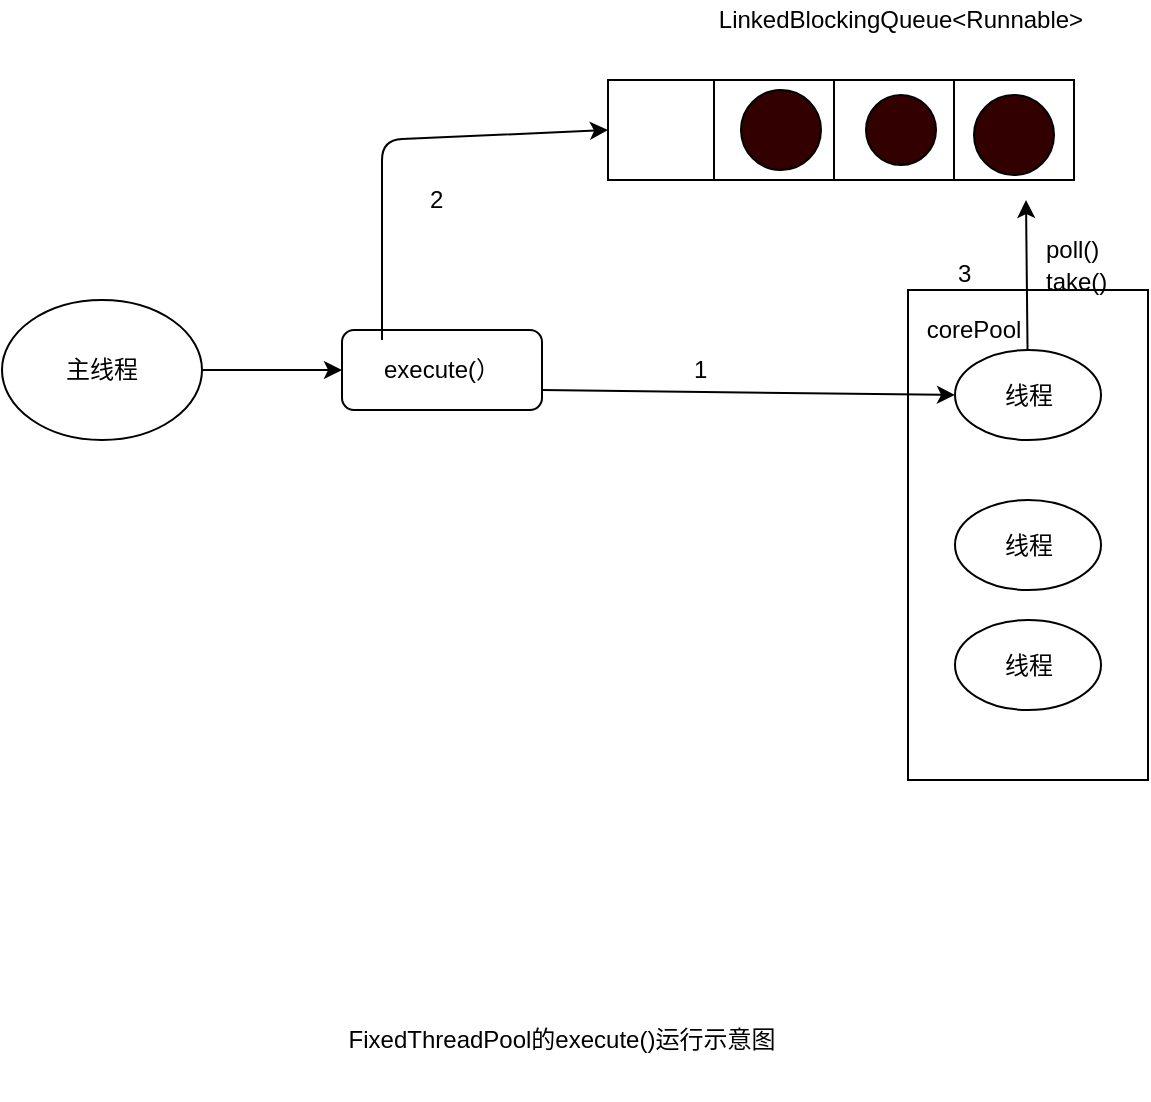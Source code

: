 <mxfile version="11.1.4" type="device"><diagram id="Whyaf9qLzrtRCHarwGa8" name="Page-1"><mxGraphModel dx="1024" dy="607" grid="1" gridSize="10" guides="1" tooltips="1" connect="1" arrows="1" fold="1" page="1" pageScale="1" pageWidth="827" pageHeight="1169" math="0" shadow="0"><root><mxCell id="0"/><mxCell id="1" parent="0"/><mxCell id="xj-C0pMXQ_MGHXdOz1eC-16" value="" style="edgeStyle=orthogonalEdgeStyle;rounded=0;orthogonalLoop=1;jettySize=auto;html=1;" edge="1" parent="1" source="xj-C0pMXQ_MGHXdOz1eC-1" target="xj-C0pMXQ_MGHXdOz1eC-2"><mxGeometry relative="1" as="geometry"/></mxCell><mxCell id="xj-C0pMXQ_MGHXdOz1eC-1" value="主线程" style="ellipse;whiteSpace=wrap;html=1;" vertex="1" parent="1"><mxGeometry x="110" y="300" width="100" height="70" as="geometry"/></mxCell><mxCell id="xj-C0pMXQ_MGHXdOz1eC-2" value="execute(）" style="rounded=1;whiteSpace=wrap;html=1;" vertex="1" parent="1"><mxGeometry x="280" y="315" width="100" height="40" as="geometry"/></mxCell><mxCell id="xj-C0pMXQ_MGHXdOz1eC-3" value="" style="rounded=0;whiteSpace=wrap;html=1;" vertex="1" parent="1"><mxGeometry x="563" y="295" width="120" height="245" as="geometry"/></mxCell><mxCell id="xj-C0pMXQ_MGHXdOz1eC-4" value="" style="rounded=0;whiteSpace=wrap;html=1;" vertex="1" parent="1"><mxGeometry x="413" y="190" width="60" height="50" as="geometry"/></mxCell><mxCell id="xj-C0pMXQ_MGHXdOz1eC-6" value="" style="rounded=0;whiteSpace=wrap;html=1;" vertex="1" parent="1"><mxGeometry x="466" y="190" width="60" height="50" as="geometry"/></mxCell><mxCell id="xj-C0pMXQ_MGHXdOz1eC-7" value="" style="rounded=0;whiteSpace=wrap;html=1;" vertex="1" parent="1"><mxGeometry x="526" y="190" width="60" height="50" as="geometry"/></mxCell><mxCell id="xj-C0pMXQ_MGHXdOz1eC-8" value="" style="rounded=0;whiteSpace=wrap;html=1;" vertex="1" parent="1"><mxGeometry x="586" y="190" width="60" height="50" as="geometry"/></mxCell><mxCell id="xj-C0pMXQ_MGHXdOz1eC-9" value="LinkedBlockingQueue&amp;lt;Runnable&amp;gt;" style="text;html=1;strokeColor=none;fillColor=none;align=center;verticalAlign=middle;whiteSpace=wrap;rounded=0;" vertex="1" parent="1"><mxGeometry x="446" y="150" width="227" height="20" as="geometry"/></mxCell><mxCell id="xj-C0pMXQ_MGHXdOz1eC-13" value="" style="ellipse;whiteSpace=wrap;html=1;aspect=fixed;fillColor=#330000;" vertex="1" parent="1"><mxGeometry x="479.5" y="195" width="40" height="40" as="geometry"/></mxCell><mxCell id="xj-C0pMXQ_MGHXdOz1eC-14" value="" style="ellipse;whiteSpace=wrap;html=1;aspect=fixed;fillColor=#330000;" vertex="1" parent="1"><mxGeometry x="542" y="197.5" width="35" height="35" as="geometry"/></mxCell><mxCell id="xj-C0pMXQ_MGHXdOz1eC-15" value="" style="ellipse;whiteSpace=wrap;html=1;aspect=fixed;fillColor=#330000;" vertex="1" parent="1"><mxGeometry x="596" y="197.5" width="40" height="40" as="geometry"/></mxCell><mxCell id="xj-C0pMXQ_MGHXdOz1eC-19" value="线程" style="ellipse;whiteSpace=wrap;html=1;" vertex="1" parent="1"><mxGeometry x="586.5" y="325" width="73" height="45" as="geometry"/></mxCell><mxCell id="xj-C0pMXQ_MGHXdOz1eC-20" value="线程" style="ellipse;whiteSpace=wrap;html=1;" vertex="1" parent="1"><mxGeometry x="586.5" y="400" width="73" height="45" as="geometry"/></mxCell><mxCell id="xj-C0pMXQ_MGHXdOz1eC-21" value="线程" style="ellipse;whiteSpace=wrap;html=1;" vertex="1" parent="1"><mxGeometry x="586.5" y="460" width="73" height="45" as="geometry"/></mxCell><mxCell id="xj-C0pMXQ_MGHXdOz1eC-22" value="" style="endArrow=classic;html=1;entryX=0;entryY=0.5;entryDx=0;entryDy=0;exitX=1;exitY=0.75;exitDx=0;exitDy=0;" edge="1" parent="1" source="xj-C0pMXQ_MGHXdOz1eC-2" target="xj-C0pMXQ_MGHXdOz1eC-19"><mxGeometry width="50" height="50" relative="1" as="geometry"><mxPoint x="380" y="360" as="sourcePoint"/><mxPoint x="430" y="310" as="targetPoint"/></mxGeometry></mxCell><mxCell id="xj-C0pMXQ_MGHXdOz1eC-23" value="" style="endArrow=classic;html=1;" edge="1" parent="1" source="xj-C0pMXQ_MGHXdOz1eC-19"><mxGeometry width="50" height="50" relative="1" as="geometry"><mxPoint x="590" y="320" as="sourcePoint"/><mxPoint x="622" y="250" as="targetPoint"/></mxGeometry></mxCell><mxCell id="xj-C0pMXQ_MGHXdOz1eC-24" value="" style="endArrow=classic;html=1;entryX=0;entryY=0.5;entryDx=0;entryDy=0;" edge="1" parent="1" target="xj-C0pMXQ_MGHXdOz1eC-4"><mxGeometry width="50" height="50" relative="1" as="geometry"><mxPoint x="300" y="320" as="sourcePoint"/><mxPoint x="380" y="210" as="targetPoint"/><Array as="points"><mxPoint x="300" y="220"/></Array></mxGeometry></mxCell><mxCell id="xj-C0pMXQ_MGHXdOz1eC-25" value="1" style="text;html=1;resizable=0;points=[];autosize=1;align=left;verticalAlign=top;spacingTop=-4;" vertex="1" parent="1"><mxGeometry x="454" y="325" width="20" height="20" as="geometry"/></mxCell><mxCell id="xj-C0pMXQ_MGHXdOz1eC-26" value="2" style="text;html=1;resizable=0;points=[];autosize=1;align=left;verticalAlign=top;spacingTop=-4;" vertex="1" parent="1"><mxGeometry x="322" y="240" width="20" height="20" as="geometry"/></mxCell><mxCell id="xj-C0pMXQ_MGHXdOz1eC-27" value="3" style="text;html=1;resizable=0;points=[];autosize=1;align=left;verticalAlign=top;spacingTop=-4;" vertex="1" parent="1"><mxGeometry x="586" y="277" width="20" height="20" as="geometry"/></mxCell><mxCell id="xj-C0pMXQ_MGHXdOz1eC-28" value="take()" style="text;html=1;resizable=0;points=[];autosize=1;align=left;verticalAlign=top;spacingTop=-4;" vertex="1" parent="1"><mxGeometry x="630" y="281" width="50" height="20" as="geometry"/></mxCell><mxCell id="xj-C0pMXQ_MGHXdOz1eC-29" value="poll()" style="text;html=1;resizable=0;points=[];autosize=1;align=left;verticalAlign=top;spacingTop=-4;" vertex="1" parent="1"><mxGeometry x="630" y="265" width="40" height="20" as="geometry"/></mxCell><mxCell id="xj-C0pMXQ_MGHXdOz1eC-30" value="corePool" style="text;html=1;strokeColor=none;fillColor=none;align=center;verticalAlign=middle;whiteSpace=wrap;rounded=0;" vertex="1" parent="1"><mxGeometry x="576" y="305" width="40" height="20" as="geometry"/></mxCell><mxCell id="xj-C0pMXQ_MGHXdOz1eC-31" value="FixedThreadPool的execute()运行示意图" style="text;html=1;strokeColor=none;fillColor=none;align=center;verticalAlign=middle;whiteSpace=wrap;rounded=0;" vertex="1" parent="1"><mxGeometry x="270" y="640" width="240" height="60" as="geometry"/></mxCell></root></mxGraphModel></diagram><diagram id="FXYq__4RsxmliL2N0mWx" name="Page-2"><mxGraphModel dx="1024" dy="607" grid="1" gridSize="10" guides="1" tooltips="1" connect="1" arrows="1" fold="1" page="1" pageScale="1" pageWidth="827" pageHeight="1169" math="0" shadow="0"><root><mxCell id="HkvYbY3ziBs-u46voS3b-0"/><mxCell id="HkvYbY3ziBs-u46voS3b-1" parent="HkvYbY3ziBs-u46voS3b-0"/><mxCell id="HkvYbY3ziBs-u46voS3b-2" value="" style="edgeStyle=orthogonalEdgeStyle;rounded=0;orthogonalLoop=1;jettySize=auto;html=1;" edge="1" parent="HkvYbY3ziBs-u46voS3b-1" source="HkvYbY3ziBs-u46voS3b-3" target="HkvYbY3ziBs-u46voS3b-4"><mxGeometry relative="1" as="geometry"/></mxCell><mxCell id="HkvYbY3ziBs-u46voS3b-3" value="主线程" style="ellipse;whiteSpace=wrap;html=1;" vertex="1" parent="HkvYbY3ziBs-u46voS3b-1"><mxGeometry x="110" y="300" width="100" height="70" as="geometry"/></mxCell><mxCell id="HkvYbY3ziBs-u46voS3b-4" value="execute(）" style="rounded=1;whiteSpace=wrap;html=1;" vertex="1" parent="HkvYbY3ziBs-u46voS3b-1"><mxGeometry x="280" y="315" width="100" height="40" as="geometry"/></mxCell><mxCell id="HkvYbY3ziBs-u46voS3b-5" value="" style="rounded=0;whiteSpace=wrap;html=1;" vertex="1" parent="HkvYbY3ziBs-u46voS3b-1"><mxGeometry x="563" y="295" width="120" height="135" as="geometry"/></mxCell><mxCell id="HkvYbY3ziBs-u46voS3b-6" value="" style="rounded=0;whiteSpace=wrap;html=1;" vertex="1" parent="HkvYbY3ziBs-u46voS3b-1"><mxGeometry x="413" y="190" width="60" height="50" as="geometry"/></mxCell><mxCell id="HkvYbY3ziBs-u46voS3b-7" value="" style="rounded=0;whiteSpace=wrap;html=1;" vertex="1" parent="HkvYbY3ziBs-u46voS3b-1"><mxGeometry x="466" y="190" width="60" height="50" as="geometry"/></mxCell><mxCell id="HkvYbY3ziBs-u46voS3b-8" value="" style="rounded=0;whiteSpace=wrap;html=1;" vertex="1" parent="HkvYbY3ziBs-u46voS3b-1"><mxGeometry x="526" y="190" width="60" height="50" as="geometry"/></mxCell><mxCell id="HkvYbY3ziBs-u46voS3b-9" value="" style="rounded=0;whiteSpace=wrap;html=1;" vertex="1" parent="HkvYbY3ziBs-u46voS3b-1"><mxGeometry x="586" y="190" width="60" height="50" as="geometry"/></mxCell><mxCell id="HkvYbY3ziBs-u46voS3b-10" value="LinkedBlockingQueue&amp;lt;Runnable&amp;gt;" style="text;html=1;strokeColor=none;fillColor=none;align=center;verticalAlign=middle;whiteSpace=wrap;rounded=0;" vertex="1" parent="HkvYbY3ziBs-u46voS3b-1"><mxGeometry x="446" y="150" width="227" height="20" as="geometry"/></mxCell><mxCell id="HkvYbY3ziBs-u46voS3b-11" value="" style="ellipse;whiteSpace=wrap;html=1;aspect=fixed;fillColor=#330000;" vertex="1" parent="HkvYbY3ziBs-u46voS3b-1"><mxGeometry x="479.5" y="195" width="40" height="40" as="geometry"/></mxCell><mxCell id="HkvYbY3ziBs-u46voS3b-12" value="" style="ellipse;whiteSpace=wrap;html=1;aspect=fixed;fillColor=#330000;" vertex="1" parent="HkvYbY3ziBs-u46voS3b-1"><mxGeometry x="542" y="197.5" width="35" height="35" as="geometry"/></mxCell><mxCell id="HkvYbY3ziBs-u46voS3b-13" value="" style="ellipse;whiteSpace=wrap;html=1;aspect=fixed;fillColor=#330000;" vertex="1" parent="HkvYbY3ziBs-u46voS3b-1"><mxGeometry x="596" y="197.5" width="40" height="40" as="geometry"/></mxCell><mxCell id="HkvYbY3ziBs-u46voS3b-14" value="线程" style="ellipse;whiteSpace=wrap;html=1;" vertex="1" parent="HkvYbY3ziBs-u46voS3b-1"><mxGeometry x="586.5" y="325" width="73" height="45" as="geometry"/></mxCell><mxCell id="HkvYbY3ziBs-u46voS3b-17" value="" style="endArrow=classic;html=1;entryX=0;entryY=0.5;entryDx=0;entryDy=0;exitX=1;exitY=0.75;exitDx=0;exitDy=0;" edge="1" parent="HkvYbY3ziBs-u46voS3b-1" source="HkvYbY3ziBs-u46voS3b-4" target="HkvYbY3ziBs-u46voS3b-14"><mxGeometry width="50" height="50" relative="1" as="geometry"><mxPoint x="380" y="360" as="sourcePoint"/><mxPoint x="430" y="310" as="targetPoint"/></mxGeometry></mxCell><mxCell id="HkvYbY3ziBs-u46voS3b-18" value="" style="endArrow=classic;html=1;" edge="1" parent="HkvYbY3ziBs-u46voS3b-1" source="HkvYbY3ziBs-u46voS3b-14"><mxGeometry width="50" height="50" relative="1" as="geometry"><mxPoint x="590" y="320" as="sourcePoint"/><mxPoint x="622" y="250" as="targetPoint"/></mxGeometry></mxCell><mxCell id="HkvYbY3ziBs-u46voS3b-19" value="" style="endArrow=classic;html=1;entryX=0;entryY=0.5;entryDx=0;entryDy=0;" edge="1" parent="HkvYbY3ziBs-u46voS3b-1" target="HkvYbY3ziBs-u46voS3b-6"><mxGeometry width="50" height="50" relative="1" as="geometry"><mxPoint x="300" y="320" as="sourcePoint"/><mxPoint x="380" y="210" as="targetPoint"/><Array as="points"><mxPoint x="300" y="220"/></Array></mxGeometry></mxCell><mxCell id="HkvYbY3ziBs-u46voS3b-20" value="1" style="text;html=1;resizable=0;points=[];autosize=1;align=left;verticalAlign=top;spacingTop=-4;" vertex="1" parent="HkvYbY3ziBs-u46voS3b-1"><mxGeometry x="454" y="325" width="20" height="20" as="geometry"/></mxCell><mxCell id="HkvYbY3ziBs-u46voS3b-21" value="2" style="text;html=1;resizable=0;points=[];autosize=1;align=left;verticalAlign=top;spacingTop=-4;" vertex="1" parent="HkvYbY3ziBs-u46voS3b-1"><mxGeometry x="322" y="240" width="20" height="20" as="geometry"/></mxCell><mxCell id="HkvYbY3ziBs-u46voS3b-22" value="3" style="text;html=1;resizable=0;points=[];autosize=1;align=left;verticalAlign=top;spacingTop=-4;" vertex="1" parent="HkvYbY3ziBs-u46voS3b-1"><mxGeometry x="586" y="277" width="20" height="20" as="geometry"/></mxCell><mxCell id="HkvYbY3ziBs-u46voS3b-23" value="take()" style="text;html=1;resizable=0;points=[];autosize=1;align=left;verticalAlign=top;spacingTop=-4;" vertex="1" parent="HkvYbY3ziBs-u46voS3b-1"><mxGeometry x="630" y="281" width="50" height="20" as="geometry"/></mxCell><mxCell id="HkvYbY3ziBs-u46voS3b-24" value="poll()" style="text;html=1;resizable=0;points=[];autosize=1;align=left;verticalAlign=top;spacingTop=-4;" vertex="1" parent="HkvYbY3ziBs-u46voS3b-1"><mxGeometry x="630" y="265" width="40" height="20" as="geometry"/></mxCell><mxCell id="HkvYbY3ziBs-u46voS3b-25" value="corePool" style="text;html=1;strokeColor=none;fillColor=none;align=center;verticalAlign=middle;whiteSpace=wrap;rounded=0;" vertex="1" parent="HkvYbY3ziBs-u46voS3b-1"><mxGeometry x="576" y="305" width="40" height="20" as="geometry"/></mxCell><mxCell id="HkvYbY3ziBs-u46voS3b-26" value="SingleThreadPool的execute()运行示意图" style="text;html=1;strokeColor=none;fillColor=none;align=center;verticalAlign=middle;whiteSpace=wrap;rounded=0;" vertex="1" parent="HkvYbY3ziBs-u46voS3b-1"><mxGeometry x="260" y="520" width="240" height="60" as="geometry"/></mxCell></root></mxGraphModel></diagram><diagram id="qsPrmDrw2MHmjCGQ31XN" name="Page-3"><mxGraphModel dx="1024" dy="607" grid="1" gridSize="10" guides="1" tooltips="1" connect="1" arrows="1" fold="1" page="1" pageScale="1" pageWidth="827" pageHeight="1169" math="0" shadow="0"><root><mxCell id="H_oo38RfRxsr9B9Sy09Z-0"/><mxCell id="H_oo38RfRxsr9B9Sy09Z-1" parent="H_oo38RfRxsr9B9Sy09Z-0"/><mxCell id="H_oo38RfRxsr9B9Sy09Z-2" value="" style="edgeStyle=orthogonalEdgeStyle;rounded=0;orthogonalLoop=1;jettySize=auto;html=1;" edge="1" parent="H_oo38RfRxsr9B9Sy09Z-1" source="H_oo38RfRxsr9B9Sy09Z-3" target="H_oo38RfRxsr9B9Sy09Z-4"><mxGeometry relative="1" as="geometry"/></mxCell><mxCell id="H_oo38RfRxsr9B9Sy09Z-3" value="主线程" style="ellipse;whiteSpace=wrap;html=1;" vertex="1" parent="H_oo38RfRxsr9B9Sy09Z-1"><mxGeometry x="18" y="297.5" width="100" height="70" as="geometry"/></mxCell><mxCell id="H_oo38RfRxsr9B9Sy09Z-4" value="execute(）" style="rounded=1;whiteSpace=wrap;html=1;" vertex="1" parent="H_oo38RfRxsr9B9Sy09Z-1"><mxGeometry x="188" y="312.5" width="100" height="40" as="geometry"/></mxCell><mxCell id="H_oo38RfRxsr9B9Sy09Z-5" value="" style="rounded=0;whiteSpace=wrap;html=1;" vertex="1" parent="H_oo38RfRxsr9B9Sy09Z-1"><mxGeometry x="471" y="292.5" width="120" height="245" as="geometry"/></mxCell><mxCell id="H_oo38RfRxsr9B9Sy09Z-6" value="" style="rounded=0;whiteSpace=wrap;html=1;" vertex="1" parent="H_oo38RfRxsr9B9Sy09Z-1"><mxGeometry x="321" y="187.5" width="60" height="50" as="geometry"/></mxCell><mxCell id="H_oo38RfRxsr9B9Sy09Z-7" value="" style="rounded=0;whiteSpace=wrap;html=1;" vertex="1" parent="H_oo38RfRxsr9B9Sy09Z-1"><mxGeometry x="374" y="187.5" width="60" height="50" as="geometry"/></mxCell><mxCell id="H_oo38RfRxsr9B9Sy09Z-8" value="" style="rounded=0;whiteSpace=wrap;html=1;" vertex="1" parent="H_oo38RfRxsr9B9Sy09Z-1"><mxGeometry x="434" y="187.5" width="60" height="50" as="geometry"/></mxCell><mxCell id="H_oo38RfRxsr9B9Sy09Z-9" value="" style="rounded=0;whiteSpace=wrap;html=1;" vertex="1" parent="H_oo38RfRxsr9B9Sy09Z-1"><mxGeometry x="494" y="187.5" width="60" height="50" as="geometry"/></mxCell><mxCell id="H_oo38RfRxsr9B9Sy09Z-10" value="SyrchronousQueue&amp;lt;Runnable&amp;gt;" style="text;html=1;strokeColor=none;fillColor=none;align=center;verticalAlign=middle;whiteSpace=wrap;rounded=0;" vertex="1" parent="H_oo38RfRxsr9B9Sy09Z-1"><mxGeometry x="354" y="147.5" width="227" height="20" as="geometry"/></mxCell><mxCell id="H_oo38RfRxsr9B9Sy09Z-11" value="" style="ellipse;whiteSpace=wrap;html=1;aspect=fixed;fillColor=#330000;" vertex="1" parent="H_oo38RfRxsr9B9Sy09Z-1"><mxGeometry x="387.5" y="192.5" width="40" height="40" as="geometry"/></mxCell><mxCell id="H_oo38RfRxsr9B9Sy09Z-12" value="" style="ellipse;whiteSpace=wrap;html=1;aspect=fixed;fillColor=#330000;" vertex="1" parent="H_oo38RfRxsr9B9Sy09Z-1"><mxGeometry x="450" y="195" width="35" height="35" as="geometry"/></mxCell><mxCell id="H_oo38RfRxsr9B9Sy09Z-13" value="" style="ellipse;whiteSpace=wrap;html=1;aspect=fixed;fillColor=#330000;" vertex="1" parent="H_oo38RfRxsr9B9Sy09Z-1"><mxGeometry x="504" y="195" width="40" height="40" as="geometry"/></mxCell><mxCell id="H_oo38RfRxsr9B9Sy09Z-14" value="线程" style="ellipse;whiteSpace=wrap;html=1;" vertex="1" parent="H_oo38RfRxsr9B9Sy09Z-1"><mxGeometry x="494.5" y="322.5" width="73" height="45" as="geometry"/></mxCell><mxCell id="H_oo38RfRxsr9B9Sy09Z-15" value="线程" style="ellipse;whiteSpace=wrap;html=1;" vertex="1" parent="H_oo38RfRxsr9B9Sy09Z-1"><mxGeometry x="494.5" y="397.5" width="73" height="45" as="geometry"/></mxCell><mxCell id="H_oo38RfRxsr9B9Sy09Z-16" value="线程" style="ellipse;whiteSpace=wrap;html=1;" vertex="1" parent="H_oo38RfRxsr9B9Sy09Z-1"><mxGeometry x="494.5" y="457.5" width="73" height="45" as="geometry"/></mxCell><mxCell id="H_oo38RfRxsr9B9Sy09Z-17" value="" style="endArrow=classic;html=1;entryX=0;entryY=0.5;entryDx=0;entryDy=0;exitX=1;exitY=0.75;exitDx=0;exitDy=0;" edge="1" parent="H_oo38RfRxsr9B9Sy09Z-1" source="H_oo38RfRxsr9B9Sy09Z-4" target="H_oo38RfRxsr9B9Sy09Z-14"><mxGeometry width="50" height="50" relative="1" as="geometry"><mxPoint x="288" y="357.5" as="sourcePoint"/><mxPoint x="338" y="307.5" as="targetPoint"/></mxGeometry></mxCell><mxCell id="H_oo38RfRxsr9B9Sy09Z-18" value="" style="endArrow=classic;html=1;" edge="1" parent="H_oo38RfRxsr9B9Sy09Z-1" source="H_oo38RfRxsr9B9Sy09Z-14"><mxGeometry width="50" height="50" relative="1" as="geometry"><mxPoint x="498" y="317.5" as="sourcePoint"/><mxPoint x="530" y="247.5" as="targetPoint"/></mxGeometry></mxCell><mxCell id="H_oo38RfRxsr9B9Sy09Z-19" value="" style="endArrow=classic;html=1;entryX=0;entryY=0.5;entryDx=0;entryDy=0;" edge="1" parent="H_oo38RfRxsr9B9Sy09Z-1" target="H_oo38RfRxsr9B9Sy09Z-6"><mxGeometry width="50" height="50" relative="1" as="geometry"><mxPoint x="208" y="317.5" as="sourcePoint"/><mxPoint x="288" y="207.5" as="targetPoint"/><Array as="points"><mxPoint x="208" y="217.5"/></Array></mxGeometry></mxCell><mxCell id="H_oo38RfRxsr9B9Sy09Z-21" value="1" style="text;html=1;resizable=0;points=[];autosize=1;align=left;verticalAlign=top;spacingTop=-4;" vertex="1" parent="H_oo38RfRxsr9B9Sy09Z-1"><mxGeometry x="230" y="237.5" width="20" height="20" as="geometry"/></mxCell><mxCell id="H_oo38RfRxsr9B9Sy09Z-22" value="3" style="text;html=1;resizable=0;points=[];autosize=1;align=left;verticalAlign=top;spacingTop=-4;" vertex="1" parent="H_oo38RfRxsr9B9Sy09Z-1"><mxGeometry x="494" y="274.5" width="20" height="20" as="geometry"/></mxCell><mxCell id="H_oo38RfRxsr9B9Sy09Z-24" value="poll( keepAliveTIme,TImeUint.NANOSECONDS)" style="text;html=1;resizable=0;points=[];autosize=1;align=left;verticalAlign=top;spacingTop=-4;" vertex="1" parent="H_oo38RfRxsr9B9Sy09Z-1"><mxGeometry x="538" y="262.5" width="270" height="20" as="geometry"/></mxCell><mxCell id="H_oo38RfRxsr9B9Sy09Z-25" value="maximunPool" style="text;html=1;strokeColor=none;fillColor=none;align=center;verticalAlign=middle;whiteSpace=wrap;rounded=0;" vertex="1" parent="H_oo38RfRxsr9B9Sy09Z-1"><mxGeometry x="491" y="517.5" width="40" height="20" as="geometry"/></mxCell><mxCell id="H_oo38RfRxsr9B9Sy09Z-26" value="CachedThreadPool的execute()运行示意图" style="text;html=1;strokeColor=none;fillColor=none;align=center;verticalAlign=middle;whiteSpace=wrap;rounded=0;" vertex="1" parent="H_oo38RfRxsr9B9Sy09Z-1"><mxGeometry x="178" y="637.5" width="240" height="60" as="geometry"/></mxCell><mxCell id="H_oo38RfRxsr9B9Sy09Z-27" value="2" style="text;html=1;resizable=0;points=[];autosize=1;align=left;verticalAlign=top;spacingTop=-4;" vertex="1" parent="H_oo38RfRxsr9B9Sy09Z-1"><mxGeometry x="366" y="332.5" width="20" height="20" as="geometry"/></mxCell><mxCell id="H_oo38RfRxsr9B9Sy09Z-28" value="offer(Runnable task)" style="text;html=1;strokeColor=none;fillColor=none;align=center;verticalAlign=middle;whiteSpace=wrap;rounded=0;" vertex="1" parent="H_oo38RfRxsr9B9Sy09Z-1"><mxGeometry x="230" y="262.5" width="40" height="20" as="geometry"/></mxCell></root></mxGraphModel></diagram></mxfile>